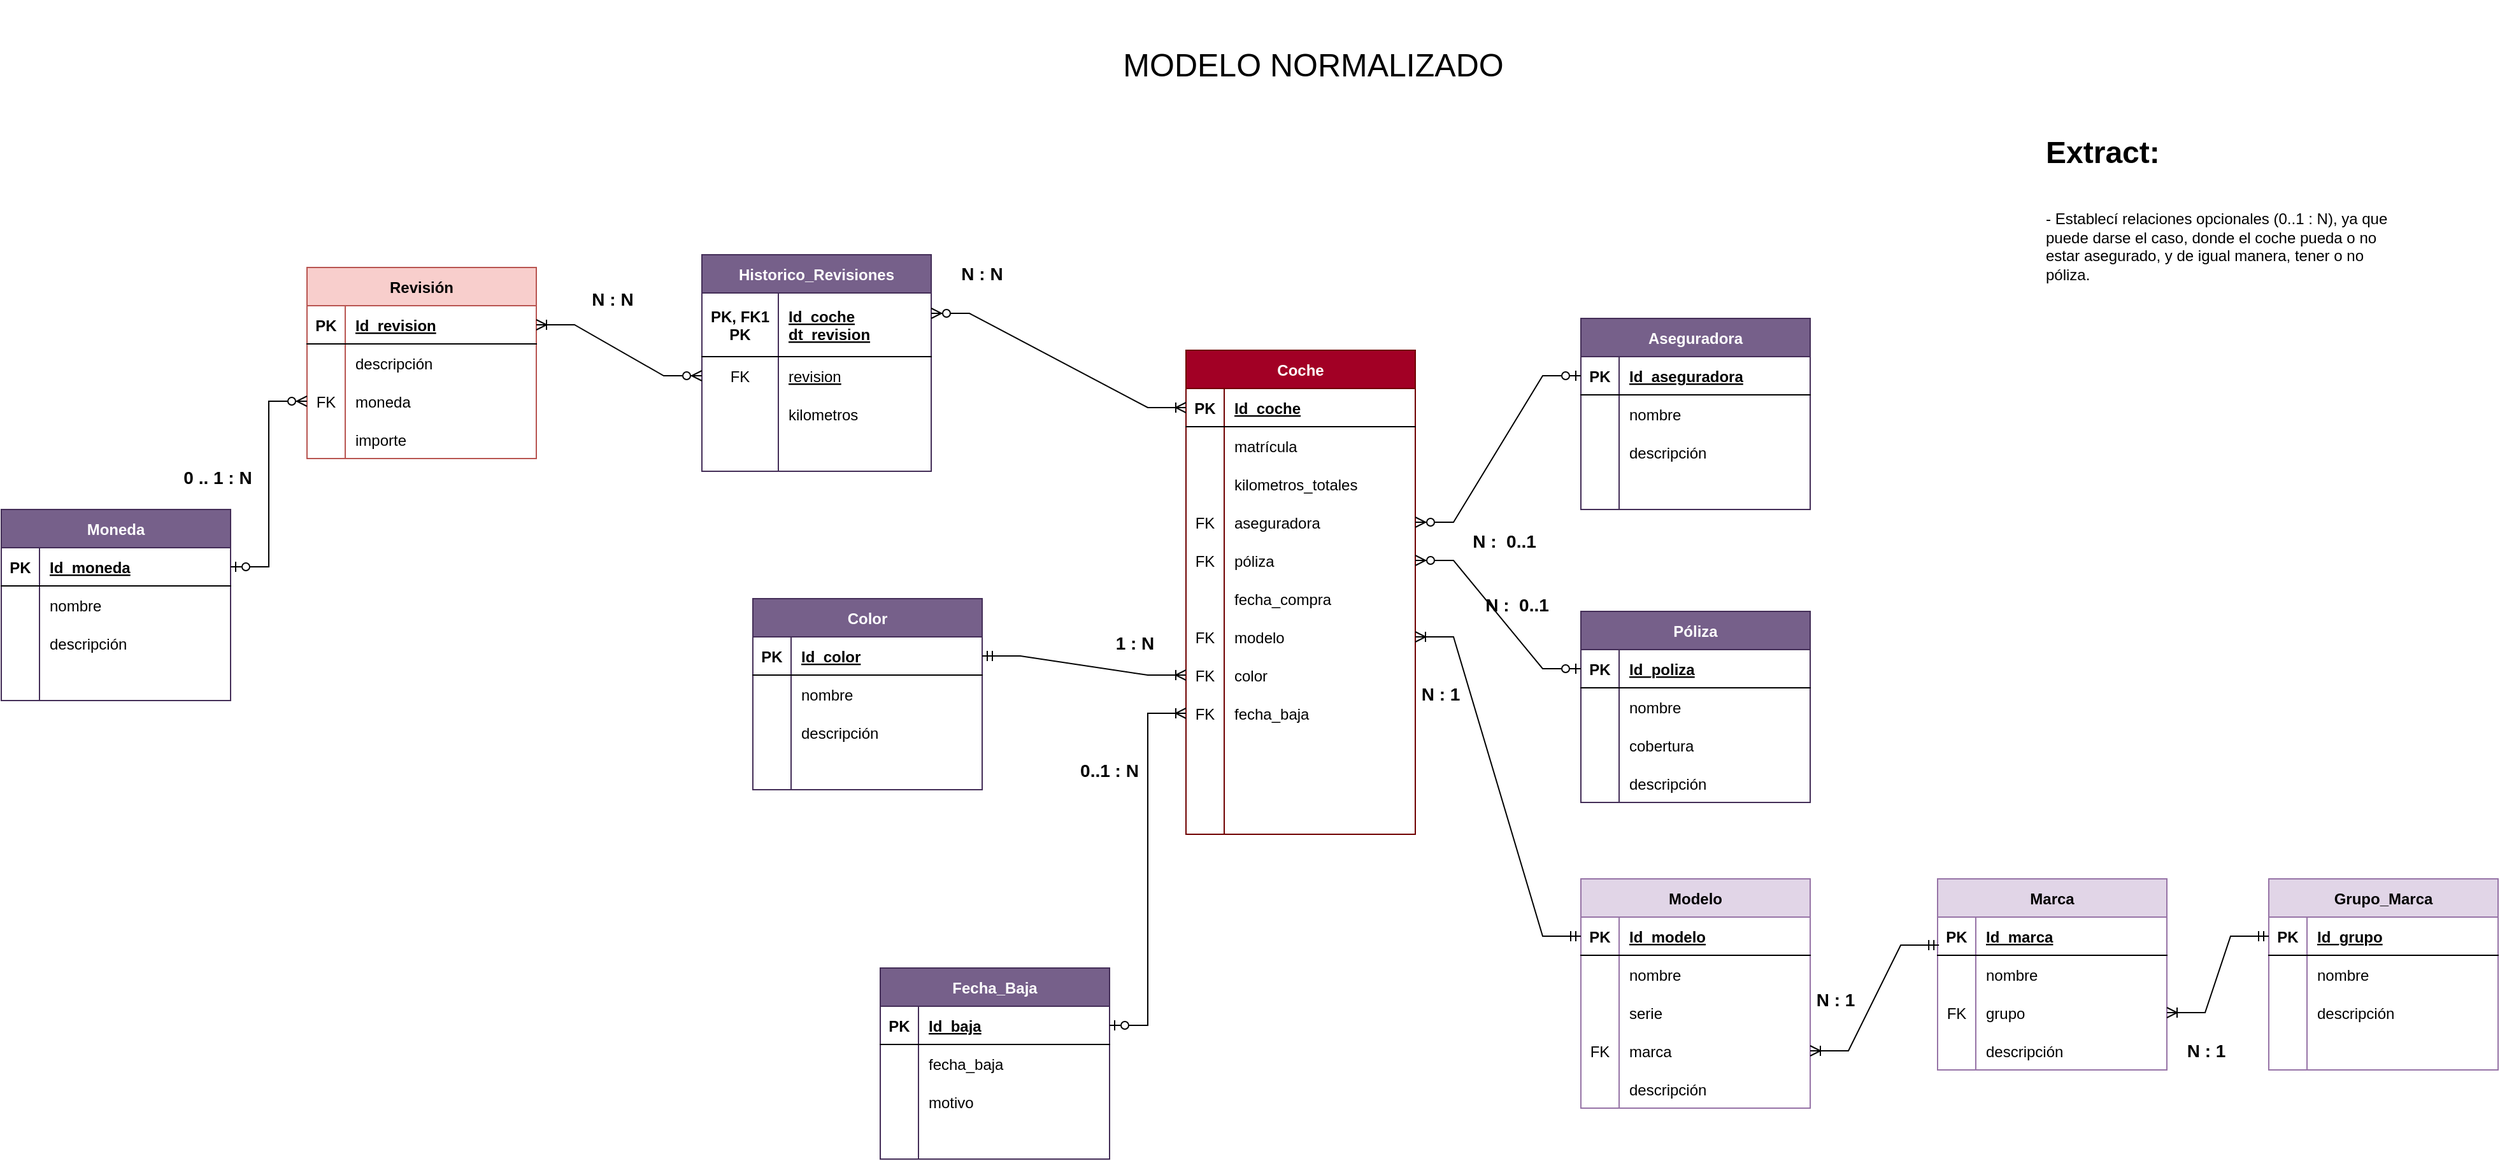 <mxfile version="20.8.10" type="device" pages="2"><diagram name="Página-1" id="Ttzqd0KKQvtKkeC0jYuQ"><mxGraphModel dx="1594" dy="1924" grid="1" gridSize="10" guides="1" tooltips="1" connect="1" arrows="1" fold="1" page="1" pageScale="1" pageWidth="827" pageHeight="1169" math="0" shadow="0"><root><mxCell id="0"/><mxCell id="1" parent="0"/><mxCell id="eemQWRP7Z3--IXU_xwRp-30" value="Coche" style="shape=table;startSize=30;container=1;collapsible=1;childLayout=tableLayout;fixedRows=1;rowLines=0;fontStyle=1;align=center;resizeLast=1;fillColor=#a20025;fontColor=#ffffff;strokeColor=#6F0000;" parent="1" vertex="1"><mxGeometry x="410" y="165" width="180" height="380" as="geometry"/></mxCell><mxCell id="eemQWRP7Z3--IXU_xwRp-31" value="" style="shape=tableRow;horizontal=0;startSize=0;swimlaneHead=0;swimlaneBody=0;fillColor=none;collapsible=0;dropTarget=0;points=[[0,0.5],[1,0.5]];portConstraint=eastwest;top=0;left=0;right=0;bottom=1;" parent="eemQWRP7Z3--IXU_xwRp-30" vertex="1"><mxGeometry y="30" width="180" height="30" as="geometry"/></mxCell><mxCell id="eemQWRP7Z3--IXU_xwRp-32" value="PK" style="shape=partialRectangle;connectable=0;fillColor=none;top=0;left=0;bottom=0;right=0;fontStyle=1;overflow=hidden;" parent="eemQWRP7Z3--IXU_xwRp-31" vertex="1"><mxGeometry width="30" height="30" as="geometry"><mxRectangle width="30" height="30" as="alternateBounds"/></mxGeometry></mxCell><mxCell id="eemQWRP7Z3--IXU_xwRp-33" value="Id_coche" style="shape=partialRectangle;connectable=0;fillColor=none;top=0;left=0;bottom=0;right=0;align=left;spacingLeft=6;fontStyle=5;overflow=hidden;" parent="eemQWRP7Z3--IXU_xwRp-31" vertex="1"><mxGeometry x="30" width="150" height="30" as="geometry"><mxRectangle width="150" height="30" as="alternateBounds"/></mxGeometry></mxCell><mxCell id="eemQWRP7Z3--IXU_xwRp-34" value="" style="shape=tableRow;horizontal=0;startSize=0;swimlaneHead=0;swimlaneBody=0;fillColor=none;collapsible=0;dropTarget=0;points=[[0,0.5],[1,0.5]];portConstraint=eastwest;top=0;left=0;right=0;bottom=0;" parent="eemQWRP7Z3--IXU_xwRp-30" vertex="1"><mxGeometry y="60" width="180" height="30" as="geometry"/></mxCell><mxCell id="eemQWRP7Z3--IXU_xwRp-35" value="" style="shape=partialRectangle;connectable=0;fillColor=none;top=0;left=0;bottom=0;right=0;editable=1;overflow=hidden;" parent="eemQWRP7Z3--IXU_xwRp-34" vertex="1"><mxGeometry width="30" height="30" as="geometry"><mxRectangle width="30" height="30" as="alternateBounds"/></mxGeometry></mxCell><mxCell id="eemQWRP7Z3--IXU_xwRp-36" value="matrícula" style="shape=partialRectangle;connectable=0;fillColor=none;top=0;left=0;bottom=0;right=0;align=left;spacingLeft=6;overflow=hidden;" parent="eemQWRP7Z3--IXU_xwRp-34" vertex="1"><mxGeometry x="30" width="150" height="30" as="geometry"><mxRectangle width="150" height="30" as="alternateBounds"/></mxGeometry></mxCell><mxCell id="eemQWRP7Z3--IXU_xwRp-40" value="" style="shape=tableRow;horizontal=0;startSize=0;swimlaneHead=0;swimlaneBody=0;fillColor=none;collapsible=0;dropTarget=0;points=[[0,0.5],[1,0.5]];portConstraint=eastwest;top=0;left=0;right=0;bottom=0;" parent="eemQWRP7Z3--IXU_xwRp-30" vertex="1"><mxGeometry y="90" width="180" height="30" as="geometry"/></mxCell><mxCell id="eemQWRP7Z3--IXU_xwRp-41" value="" style="shape=partialRectangle;connectable=0;fillColor=none;top=0;left=0;bottom=0;right=0;editable=1;overflow=hidden;" parent="eemQWRP7Z3--IXU_xwRp-40" vertex="1"><mxGeometry width="30" height="30" as="geometry"><mxRectangle width="30" height="30" as="alternateBounds"/></mxGeometry></mxCell><mxCell id="eemQWRP7Z3--IXU_xwRp-42" value="kilometros_totales" style="shape=partialRectangle;connectable=0;fillColor=none;top=0;left=0;bottom=0;right=0;align=left;spacingLeft=6;overflow=hidden;" parent="eemQWRP7Z3--IXU_xwRp-40" vertex="1"><mxGeometry x="30" width="150" height="30" as="geometry"><mxRectangle width="150" height="30" as="alternateBounds"/></mxGeometry></mxCell><mxCell id="eemQWRP7Z3--IXU_xwRp-43" value="" style="shape=tableRow;horizontal=0;startSize=0;swimlaneHead=0;swimlaneBody=0;fillColor=none;collapsible=0;dropTarget=0;points=[[0,0.5],[1,0.5]];portConstraint=eastwest;top=0;left=0;right=0;bottom=0;" parent="eemQWRP7Z3--IXU_xwRp-30" vertex="1"><mxGeometry y="120" width="180" height="30" as="geometry"/></mxCell><mxCell id="eemQWRP7Z3--IXU_xwRp-44" value="FK" style="shape=partialRectangle;connectable=0;fillColor=none;top=0;left=0;bottom=0;right=0;editable=1;overflow=hidden;" parent="eemQWRP7Z3--IXU_xwRp-43" vertex="1"><mxGeometry width="30" height="30" as="geometry"><mxRectangle width="30" height="30" as="alternateBounds"/></mxGeometry></mxCell><mxCell id="eemQWRP7Z3--IXU_xwRp-45" value="aseguradora " style="shape=partialRectangle;connectable=0;fillColor=none;top=0;left=0;bottom=0;right=0;align=left;spacingLeft=6;overflow=hidden;" parent="eemQWRP7Z3--IXU_xwRp-43" vertex="1"><mxGeometry x="30" width="150" height="30" as="geometry"><mxRectangle width="150" height="30" as="alternateBounds"/></mxGeometry></mxCell><mxCell id="eemQWRP7Z3--IXU_xwRp-46" value="" style="shape=tableRow;horizontal=0;startSize=0;swimlaneHead=0;swimlaneBody=0;fillColor=none;collapsible=0;dropTarget=0;points=[[0,0.5],[1,0.5]];portConstraint=eastwest;top=0;left=0;right=0;bottom=0;" parent="eemQWRP7Z3--IXU_xwRp-30" vertex="1"><mxGeometry y="150" width="180" height="30" as="geometry"/></mxCell><mxCell id="eemQWRP7Z3--IXU_xwRp-47" value="FK" style="shape=partialRectangle;connectable=0;fillColor=none;top=0;left=0;bottom=0;right=0;editable=1;overflow=hidden;" parent="eemQWRP7Z3--IXU_xwRp-46" vertex="1"><mxGeometry width="30" height="30" as="geometry"><mxRectangle width="30" height="30" as="alternateBounds"/></mxGeometry></mxCell><mxCell id="eemQWRP7Z3--IXU_xwRp-48" value="póliza  " style="shape=partialRectangle;connectable=0;fillColor=none;top=0;left=0;bottom=0;right=0;align=left;spacingLeft=6;overflow=hidden;" parent="eemQWRP7Z3--IXU_xwRp-46" vertex="1"><mxGeometry x="30" width="150" height="30" as="geometry"><mxRectangle width="150" height="30" as="alternateBounds"/></mxGeometry></mxCell><mxCell id="eemQWRP7Z3--IXU_xwRp-49" value="" style="shape=tableRow;horizontal=0;startSize=0;swimlaneHead=0;swimlaneBody=0;fillColor=none;collapsible=0;dropTarget=0;points=[[0,0.5],[1,0.5]];portConstraint=eastwest;top=0;left=0;right=0;bottom=0;" parent="eemQWRP7Z3--IXU_xwRp-30" vertex="1"><mxGeometry y="180" width="180" height="30" as="geometry"/></mxCell><mxCell id="eemQWRP7Z3--IXU_xwRp-50" value="" style="shape=partialRectangle;connectable=0;fillColor=none;top=0;left=0;bottom=0;right=0;editable=1;overflow=hidden;" parent="eemQWRP7Z3--IXU_xwRp-49" vertex="1"><mxGeometry width="30" height="30" as="geometry"><mxRectangle width="30" height="30" as="alternateBounds"/></mxGeometry></mxCell><mxCell id="eemQWRP7Z3--IXU_xwRp-51" value="fecha_compra" style="shape=partialRectangle;connectable=0;fillColor=none;top=0;left=0;bottom=0;right=0;align=left;spacingLeft=6;overflow=hidden;" parent="eemQWRP7Z3--IXU_xwRp-49" vertex="1"><mxGeometry x="30" width="150" height="30" as="geometry"><mxRectangle width="150" height="30" as="alternateBounds"/></mxGeometry></mxCell><mxCell id="eemQWRP7Z3--IXU_xwRp-52" value="" style="shape=tableRow;horizontal=0;startSize=0;swimlaneHead=0;swimlaneBody=0;fillColor=none;collapsible=0;dropTarget=0;points=[[0,0.5],[1,0.5]];portConstraint=eastwest;top=0;left=0;right=0;bottom=0;" parent="eemQWRP7Z3--IXU_xwRp-30" vertex="1"><mxGeometry y="210" width="180" height="30" as="geometry"/></mxCell><mxCell id="eemQWRP7Z3--IXU_xwRp-53" value="FK" style="shape=partialRectangle;connectable=0;fillColor=none;top=0;left=0;bottom=0;right=0;editable=1;overflow=hidden;" parent="eemQWRP7Z3--IXU_xwRp-52" vertex="1"><mxGeometry width="30" height="30" as="geometry"><mxRectangle width="30" height="30" as="alternateBounds"/></mxGeometry></mxCell><mxCell id="eemQWRP7Z3--IXU_xwRp-54" value="modelo " style="shape=partialRectangle;connectable=0;fillColor=none;top=0;left=0;bottom=0;right=0;align=left;spacingLeft=6;overflow=hidden;" parent="eemQWRP7Z3--IXU_xwRp-52" vertex="1"><mxGeometry x="30" width="150" height="30" as="geometry"><mxRectangle width="150" height="30" as="alternateBounds"/></mxGeometry></mxCell><mxCell id="eemQWRP7Z3--IXU_xwRp-61" value="" style="shape=tableRow;horizontal=0;startSize=0;swimlaneHead=0;swimlaneBody=0;fillColor=none;collapsible=0;dropTarget=0;points=[[0,0.5],[1,0.5]];portConstraint=eastwest;top=0;left=0;right=0;bottom=0;" parent="eemQWRP7Z3--IXU_xwRp-30" vertex="1"><mxGeometry y="240" width="180" height="30" as="geometry"/></mxCell><mxCell id="eemQWRP7Z3--IXU_xwRp-62" value="FK" style="shape=partialRectangle;connectable=0;fillColor=none;top=0;left=0;bottom=0;right=0;editable=1;overflow=hidden;" parent="eemQWRP7Z3--IXU_xwRp-61" vertex="1"><mxGeometry width="30" height="30" as="geometry"><mxRectangle width="30" height="30" as="alternateBounds"/></mxGeometry></mxCell><mxCell id="eemQWRP7Z3--IXU_xwRp-63" value="color" style="shape=partialRectangle;connectable=0;fillColor=none;top=0;left=0;bottom=0;right=0;align=left;spacingLeft=6;overflow=hidden;" parent="eemQWRP7Z3--IXU_xwRp-61" vertex="1"><mxGeometry x="30" width="150" height="30" as="geometry"><mxRectangle width="150" height="30" as="alternateBounds"/></mxGeometry></mxCell><mxCell id="eemQWRP7Z3--IXU_xwRp-64" value="" style="shape=tableRow;horizontal=0;startSize=0;swimlaneHead=0;swimlaneBody=0;fillColor=none;collapsible=0;dropTarget=0;points=[[0,0.5],[1,0.5]];portConstraint=eastwest;top=0;left=0;right=0;bottom=0;" parent="eemQWRP7Z3--IXU_xwRp-30" vertex="1"><mxGeometry y="270" width="180" height="30" as="geometry"/></mxCell><mxCell id="eemQWRP7Z3--IXU_xwRp-65" value="FK" style="shape=partialRectangle;connectable=0;fillColor=none;top=0;left=0;bottom=0;right=0;editable=1;overflow=hidden;" parent="eemQWRP7Z3--IXU_xwRp-64" vertex="1"><mxGeometry width="30" height="30" as="geometry"><mxRectangle width="30" height="30" as="alternateBounds"/></mxGeometry></mxCell><mxCell id="eemQWRP7Z3--IXU_xwRp-66" value="fecha_baja " style="shape=partialRectangle;connectable=0;fillColor=none;top=0;left=0;bottom=0;right=0;align=left;spacingLeft=6;overflow=hidden;" parent="eemQWRP7Z3--IXU_xwRp-64" vertex="1"><mxGeometry x="30" width="150" height="30" as="geometry"><mxRectangle width="150" height="30" as="alternateBounds"/></mxGeometry></mxCell><mxCell id="eemQWRP7Z3--IXU_xwRp-58" value="" style="shape=tableRow;horizontal=0;startSize=0;swimlaneHead=0;swimlaneBody=0;fillColor=none;collapsible=0;dropTarget=0;points=[[0,0.5],[1,0.5]];portConstraint=eastwest;top=0;left=0;right=0;bottom=0;" parent="eemQWRP7Z3--IXU_xwRp-30" vertex="1"><mxGeometry y="300" width="180" height="30" as="geometry"/></mxCell><mxCell id="eemQWRP7Z3--IXU_xwRp-59" value="" style="shape=partialRectangle;connectable=0;fillColor=none;top=0;left=0;bottom=0;right=0;editable=1;overflow=hidden;" parent="eemQWRP7Z3--IXU_xwRp-58" vertex="1"><mxGeometry width="30" height="30" as="geometry"><mxRectangle width="30" height="30" as="alternateBounds"/></mxGeometry></mxCell><mxCell id="eemQWRP7Z3--IXU_xwRp-60" value="" style="shape=partialRectangle;connectable=0;fillColor=none;top=0;left=0;bottom=0;right=0;align=left;spacingLeft=6;overflow=hidden;" parent="eemQWRP7Z3--IXU_xwRp-58" vertex="1"><mxGeometry x="30" width="150" height="30" as="geometry"><mxRectangle width="150" height="30" as="alternateBounds"/></mxGeometry></mxCell><mxCell id="eemQWRP7Z3--IXU_xwRp-67" value="" style="shape=tableRow;horizontal=0;startSize=0;swimlaneHead=0;swimlaneBody=0;fillColor=none;collapsible=0;dropTarget=0;points=[[0,0.5],[1,0.5]];portConstraint=eastwest;top=0;left=0;right=0;bottom=0;" parent="eemQWRP7Z3--IXU_xwRp-30" vertex="1"><mxGeometry y="330" width="180" height="30" as="geometry"/></mxCell><mxCell id="eemQWRP7Z3--IXU_xwRp-68" value="" style="shape=partialRectangle;connectable=0;fillColor=none;top=0;left=0;bottom=0;right=0;editable=1;overflow=hidden;" parent="eemQWRP7Z3--IXU_xwRp-67" vertex="1"><mxGeometry width="30" height="30" as="geometry"><mxRectangle width="30" height="30" as="alternateBounds"/></mxGeometry></mxCell><mxCell id="eemQWRP7Z3--IXU_xwRp-69" value="" style="shape=partialRectangle;connectable=0;fillColor=none;top=0;left=0;bottom=0;right=0;align=left;spacingLeft=6;overflow=hidden;" parent="eemQWRP7Z3--IXU_xwRp-67" vertex="1"><mxGeometry x="30" width="150" height="30" as="geometry"><mxRectangle width="150" height="30" as="alternateBounds"/></mxGeometry></mxCell><mxCell id="eemQWRP7Z3--IXU_xwRp-70" value="" style="shape=tableRow;horizontal=0;startSize=0;swimlaneHead=0;swimlaneBody=0;fillColor=none;collapsible=0;dropTarget=0;points=[[0,0.5],[1,0.5]];portConstraint=eastwest;top=0;left=0;right=0;bottom=0;" parent="eemQWRP7Z3--IXU_xwRp-30" vertex="1"><mxGeometry y="360" width="180" height="20" as="geometry"/></mxCell><mxCell id="eemQWRP7Z3--IXU_xwRp-71" value="" style="shape=partialRectangle;connectable=0;fillColor=none;top=0;left=0;bottom=0;right=0;editable=1;overflow=hidden;" parent="eemQWRP7Z3--IXU_xwRp-70" vertex="1"><mxGeometry width="30" height="20" as="geometry"><mxRectangle width="30" height="20" as="alternateBounds"/></mxGeometry></mxCell><mxCell id="eemQWRP7Z3--IXU_xwRp-72" value="" style="shape=partialRectangle;connectable=0;fillColor=none;top=0;left=0;bottom=0;right=0;align=left;spacingLeft=6;overflow=hidden;" parent="eemQWRP7Z3--IXU_xwRp-70" vertex="1"><mxGeometry x="30" width="150" height="20" as="geometry"><mxRectangle width="150" height="20" as="alternateBounds"/></mxGeometry></mxCell><mxCell id="eemQWRP7Z3--IXU_xwRp-73" value="Aseguradora" style="shape=table;startSize=30;container=1;collapsible=1;childLayout=tableLayout;fixedRows=1;rowLines=0;fontStyle=1;align=center;resizeLast=1;fillColor=#76608a;fontColor=#ffffff;strokeColor=#432D57;" parent="1" vertex="1"><mxGeometry x="720" y="140" width="180" height="150" as="geometry"/></mxCell><mxCell id="eemQWRP7Z3--IXU_xwRp-74" value="" style="shape=tableRow;horizontal=0;startSize=0;swimlaneHead=0;swimlaneBody=0;fillColor=none;collapsible=0;dropTarget=0;points=[[0,0.5],[1,0.5]];portConstraint=eastwest;top=0;left=0;right=0;bottom=1;" parent="eemQWRP7Z3--IXU_xwRp-73" vertex="1"><mxGeometry y="30" width="180" height="30" as="geometry"/></mxCell><mxCell id="eemQWRP7Z3--IXU_xwRp-75" value="PK" style="shape=partialRectangle;connectable=0;fillColor=none;top=0;left=0;bottom=0;right=0;fontStyle=1;overflow=hidden;" parent="eemQWRP7Z3--IXU_xwRp-74" vertex="1"><mxGeometry width="30" height="30" as="geometry"><mxRectangle width="30" height="30" as="alternateBounds"/></mxGeometry></mxCell><mxCell id="eemQWRP7Z3--IXU_xwRp-76" value="Id_aseguradora" style="shape=partialRectangle;connectable=0;fillColor=none;top=0;left=0;bottom=0;right=0;align=left;spacingLeft=6;fontStyle=5;overflow=hidden;" parent="eemQWRP7Z3--IXU_xwRp-74" vertex="1"><mxGeometry x="30" width="150" height="30" as="geometry"><mxRectangle width="150" height="30" as="alternateBounds"/></mxGeometry></mxCell><mxCell id="eemQWRP7Z3--IXU_xwRp-77" value="" style="shape=tableRow;horizontal=0;startSize=0;swimlaneHead=0;swimlaneBody=0;fillColor=none;collapsible=0;dropTarget=0;points=[[0,0.5],[1,0.5]];portConstraint=eastwest;top=0;left=0;right=0;bottom=0;" parent="eemQWRP7Z3--IXU_xwRp-73" vertex="1"><mxGeometry y="60" width="180" height="30" as="geometry"/></mxCell><mxCell id="eemQWRP7Z3--IXU_xwRp-78" value="" style="shape=partialRectangle;connectable=0;fillColor=none;top=0;left=0;bottom=0;right=0;editable=1;overflow=hidden;" parent="eemQWRP7Z3--IXU_xwRp-77" vertex="1"><mxGeometry width="30" height="30" as="geometry"><mxRectangle width="30" height="30" as="alternateBounds"/></mxGeometry></mxCell><mxCell id="eemQWRP7Z3--IXU_xwRp-79" value="nombre" style="shape=partialRectangle;connectable=0;fillColor=none;top=0;left=0;bottom=0;right=0;align=left;spacingLeft=6;overflow=hidden;" parent="eemQWRP7Z3--IXU_xwRp-77" vertex="1"><mxGeometry x="30" width="150" height="30" as="geometry"><mxRectangle width="150" height="30" as="alternateBounds"/></mxGeometry></mxCell><mxCell id="eemQWRP7Z3--IXU_xwRp-80" value="" style="shape=tableRow;horizontal=0;startSize=0;swimlaneHead=0;swimlaneBody=0;fillColor=none;collapsible=0;dropTarget=0;points=[[0,0.5],[1,0.5]];portConstraint=eastwest;top=0;left=0;right=0;bottom=0;" parent="eemQWRP7Z3--IXU_xwRp-73" vertex="1"><mxGeometry y="90" width="180" height="30" as="geometry"/></mxCell><mxCell id="eemQWRP7Z3--IXU_xwRp-81" value="" style="shape=partialRectangle;connectable=0;fillColor=none;top=0;left=0;bottom=0;right=0;editable=1;overflow=hidden;" parent="eemQWRP7Z3--IXU_xwRp-80" vertex="1"><mxGeometry width="30" height="30" as="geometry"><mxRectangle width="30" height="30" as="alternateBounds"/></mxGeometry></mxCell><mxCell id="eemQWRP7Z3--IXU_xwRp-82" value="descripción" style="shape=partialRectangle;connectable=0;fillColor=none;top=0;left=0;bottom=0;right=0;align=left;spacingLeft=6;overflow=hidden;" parent="eemQWRP7Z3--IXU_xwRp-80" vertex="1"><mxGeometry x="30" width="150" height="30" as="geometry"><mxRectangle width="150" height="30" as="alternateBounds"/></mxGeometry></mxCell><mxCell id="eemQWRP7Z3--IXU_xwRp-83" value="" style="shape=tableRow;horizontal=0;startSize=0;swimlaneHead=0;swimlaneBody=0;fillColor=none;collapsible=0;dropTarget=0;points=[[0,0.5],[1,0.5]];portConstraint=eastwest;top=0;left=0;right=0;bottom=0;" parent="eemQWRP7Z3--IXU_xwRp-73" vertex="1"><mxGeometry y="120" width="180" height="30" as="geometry"/></mxCell><mxCell id="eemQWRP7Z3--IXU_xwRp-84" value="" style="shape=partialRectangle;connectable=0;fillColor=none;top=0;left=0;bottom=0;right=0;editable=1;overflow=hidden;" parent="eemQWRP7Z3--IXU_xwRp-83" vertex="1"><mxGeometry width="30" height="30" as="geometry"><mxRectangle width="30" height="30" as="alternateBounds"/></mxGeometry></mxCell><mxCell id="eemQWRP7Z3--IXU_xwRp-85" value="" style="shape=partialRectangle;connectable=0;fillColor=none;top=0;left=0;bottom=0;right=0;align=left;spacingLeft=6;overflow=hidden;" parent="eemQWRP7Z3--IXU_xwRp-83" vertex="1"><mxGeometry x="30" width="150" height="30" as="geometry"><mxRectangle width="150" height="30" as="alternateBounds"/></mxGeometry></mxCell><mxCell id="eemQWRP7Z3--IXU_xwRp-87" value="Póliza" style="shape=table;startSize=30;container=1;collapsible=1;childLayout=tableLayout;fixedRows=1;rowLines=0;fontStyle=1;align=center;resizeLast=1;fillColor=#76608a;fontColor=#ffffff;strokeColor=#432D57;" parent="1" vertex="1"><mxGeometry x="720" y="370" width="180" height="150" as="geometry"/></mxCell><mxCell id="eemQWRP7Z3--IXU_xwRp-88" value="" style="shape=tableRow;horizontal=0;startSize=0;swimlaneHead=0;swimlaneBody=0;fillColor=none;collapsible=0;dropTarget=0;points=[[0,0.5],[1,0.5]];portConstraint=eastwest;top=0;left=0;right=0;bottom=1;" parent="eemQWRP7Z3--IXU_xwRp-87" vertex="1"><mxGeometry y="30" width="180" height="30" as="geometry"/></mxCell><mxCell id="eemQWRP7Z3--IXU_xwRp-89" value="PK" style="shape=partialRectangle;connectable=0;fillColor=none;top=0;left=0;bottom=0;right=0;fontStyle=1;overflow=hidden;" parent="eemQWRP7Z3--IXU_xwRp-88" vertex="1"><mxGeometry width="30" height="30" as="geometry"><mxRectangle width="30" height="30" as="alternateBounds"/></mxGeometry></mxCell><mxCell id="eemQWRP7Z3--IXU_xwRp-90" value="Id_poliza" style="shape=partialRectangle;connectable=0;fillColor=none;top=0;left=0;bottom=0;right=0;align=left;spacingLeft=6;fontStyle=5;overflow=hidden;" parent="eemQWRP7Z3--IXU_xwRp-88" vertex="1"><mxGeometry x="30" width="150" height="30" as="geometry"><mxRectangle width="150" height="30" as="alternateBounds"/></mxGeometry></mxCell><mxCell id="eemQWRP7Z3--IXU_xwRp-91" value="" style="shape=tableRow;horizontal=0;startSize=0;swimlaneHead=0;swimlaneBody=0;fillColor=none;collapsible=0;dropTarget=0;points=[[0,0.5],[1,0.5]];portConstraint=eastwest;top=0;left=0;right=0;bottom=0;" parent="eemQWRP7Z3--IXU_xwRp-87" vertex="1"><mxGeometry y="60" width="180" height="30" as="geometry"/></mxCell><mxCell id="eemQWRP7Z3--IXU_xwRp-92" value="" style="shape=partialRectangle;connectable=0;fillColor=none;top=0;left=0;bottom=0;right=0;editable=1;overflow=hidden;" parent="eemQWRP7Z3--IXU_xwRp-91" vertex="1"><mxGeometry width="30" height="30" as="geometry"><mxRectangle width="30" height="30" as="alternateBounds"/></mxGeometry></mxCell><mxCell id="eemQWRP7Z3--IXU_xwRp-93" value="nombre" style="shape=partialRectangle;connectable=0;fillColor=none;top=0;left=0;bottom=0;right=0;align=left;spacingLeft=6;overflow=hidden;" parent="eemQWRP7Z3--IXU_xwRp-91" vertex="1"><mxGeometry x="30" width="150" height="30" as="geometry"><mxRectangle width="150" height="30" as="alternateBounds"/></mxGeometry></mxCell><mxCell id="eemQWRP7Z3--IXU_xwRp-94" value="" style="shape=tableRow;horizontal=0;startSize=0;swimlaneHead=0;swimlaneBody=0;fillColor=none;collapsible=0;dropTarget=0;points=[[0,0.5],[1,0.5]];portConstraint=eastwest;top=0;left=0;right=0;bottom=0;" parent="eemQWRP7Z3--IXU_xwRp-87" vertex="1"><mxGeometry y="90" width="180" height="30" as="geometry"/></mxCell><mxCell id="eemQWRP7Z3--IXU_xwRp-95" value="" style="shape=partialRectangle;connectable=0;fillColor=none;top=0;left=0;bottom=0;right=0;editable=1;overflow=hidden;" parent="eemQWRP7Z3--IXU_xwRp-94" vertex="1"><mxGeometry width="30" height="30" as="geometry"><mxRectangle width="30" height="30" as="alternateBounds"/></mxGeometry></mxCell><mxCell id="eemQWRP7Z3--IXU_xwRp-96" value="cobertura" style="shape=partialRectangle;connectable=0;fillColor=none;top=0;left=0;bottom=0;right=0;align=left;spacingLeft=6;overflow=hidden;" parent="eemQWRP7Z3--IXU_xwRp-94" vertex="1"><mxGeometry x="30" width="150" height="30" as="geometry"><mxRectangle width="150" height="30" as="alternateBounds"/></mxGeometry></mxCell><mxCell id="eemQWRP7Z3--IXU_xwRp-97" value="" style="shape=tableRow;horizontal=0;startSize=0;swimlaneHead=0;swimlaneBody=0;fillColor=none;collapsible=0;dropTarget=0;points=[[0,0.5],[1,0.5]];portConstraint=eastwest;top=0;left=0;right=0;bottom=0;" parent="eemQWRP7Z3--IXU_xwRp-87" vertex="1"><mxGeometry y="120" width="180" height="30" as="geometry"/></mxCell><mxCell id="eemQWRP7Z3--IXU_xwRp-98" value="" style="shape=partialRectangle;connectable=0;fillColor=none;top=0;left=0;bottom=0;right=0;editable=1;overflow=hidden;" parent="eemQWRP7Z3--IXU_xwRp-97" vertex="1"><mxGeometry width="30" height="30" as="geometry"><mxRectangle width="30" height="30" as="alternateBounds"/></mxGeometry></mxCell><mxCell id="eemQWRP7Z3--IXU_xwRp-99" value="descripción" style="shape=partialRectangle;connectable=0;fillColor=none;top=0;left=0;bottom=0;right=0;align=left;spacingLeft=6;overflow=hidden;" parent="eemQWRP7Z3--IXU_xwRp-97" vertex="1"><mxGeometry x="30" width="150" height="30" as="geometry"><mxRectangle width="150" height="30" as="alternateBounds"/></mxGeometry></mxCell><mxCell id="eemQWRP7Z3--IXU_xwRp-101" value="Modelo" style="shape=table;startSize=30;container=1;collapsible=1;childLayout=tableLayout;fixedRows=1;rowLines=0;fontStyle=1;align=center;resizeLast=1;fillColor=#e1d5e7;strokeColor=#9673a6;" parent="1" vertex="1"><mxGeometry x="720" y="580" width="180" height="180" as="geometry"/></mxCell><mxCell id="eemQWRP7Z3--IXU_xwRp-102" value="" style="shape=tableRow;horizontal=0;startSize=0;swimlaneHead=0;swimlaneBody=0;fillColor=none;collapsible=0;dropTarget=0;points=[[0,0.5],[1,0.5]];portConstraint=eastwest;top=0;left=0;right=0;bottom=1;" parent="eemQWRP7Z3--IXU_xwRp-101" vertex="1"><mxGeometry y="30" width="180" height="30" as="geometry"/></mxCell><mxCell id="eemQWRP7Z3--IXU_xwRp-103" value="PK" style="shape=partialRectangle;connectable=0;fillColor=none;top=0;left=0;bottom=0;right=0;fontStyle=1;overflow=hidden;" parent="eemQWRP7Z3--IXU_xwRp-102" vertex="1"><mxGeometry width="30" height="30" as="geometry"><mxRectangle width="30" height="30" as="alternateBounds"/></mxGeometry></mxCell><mxCell id="eemQWRP7Z3--IXU_xwRp-104" value="Id_modelo" style="shape=partialRectangle;connectable=0;fillColor=none;top=0;left=0;bottom=0;right=0;align=left;spacingLeft=6;fontStyle=5;overflow=hidden;" parent="eemQWRP7Z3--IXU_xwRp-102" vertex="1"><mxGeometry x="30" width="150" height="30" as="geometry"><mxRectangle width="150" height="30" as="alternateBounds"/></mxGeometry></mxCell><mxCell id="eemQWRP7Z3--IXU_xwRp-105" value="" style="shape=tableRow;horizontal=0;startSize=0;swimlaneHead=0;swimlaneBody=0;fillColor=none;collapsible=0;dropTarget=0;points=[[0,0.5],[1,0.5]];portConstraint=eastwest;top=0;left=0;right=0;bottom=0;" parent="eemQWRP7Z3--IXU_xwRp-101" vertex="1"><mxGeometry y="60" width="180" height="30" as="geometry"/></mxCell><mxCell id="eemQWRP7Z3--IXU_xwRp-106" value="" style="shape=partialRectangle;connectable=0;fillColor=none;top=0;left=0;bottom=0;right=0;editable=1;overflow=hidden;" parent="eemQWRP7Z3--IXU_xwRp-105" vertex="1"><mxGeometry width="30" height="30" as="geometry"><mxRectangle width="30" height="30" as="alternateBounds"/></mxGeometry></mxCell><mxCell id="eemQWRP7Z3--IXU_xwRp-107" value="nombre" style="shape=partialRectangle;connectable=0;fillColor=none;top=0;left=0;bottom=0;right=0;align=left;spacingLeft=6;overflow=hidden;" parent="eemQWRP7Z3--IXU_xwRp-105" vertex="1"><mxGeometry x="30" width="150" height="30" as="geometry"><mxRectangle width="150" height="30" as="alternateBounds"/></mxGeometry></mxCell><mxCell id="eemQWRP7Z3--IXU_xwRp-108" value="" style="shape=tableRow;horizontal=0;startSize=0;swimlaneHead=0;swimlaneBody=0;fillColor=none;collapsible=0;dropTarget=0;points=[[0,0.5],[1,0.5]];portConstraint=eastwest;top=0;left=0;right=0;bottom=0;" parent="eemQWRP7Z3--IXU_xwRp-101" vertex="1"><mxGeometry y="90" width="180" height="30" as="geometry"/></mxCell><mxCell id="eemQWRP7Z3--IXU_xwRp-109" value="" style="shape=partialRectangle;connectable=0;fillColor=none;top=0;left=0;bottom=0;right=0;editable=1;overflow=hidden;" parent="eemQWRP7Z3--IXU_xwRp-108" vertex="1"><mxGeometry width="30" height="30" as="geometry"><mxRectangle width="30" height="30" as="alternateBounds"/></mxGeometry></mxCell><mxCell id="eemQWRP7Z3--IXU_xwRp-110" value="serie" style="shape=partialRectangle;connectable=0;fillColor=none;top=0;left=0;bottom=0;right=0;align=left;spacingLeft=6;overflow=hidden;" parent="eemQWRP7Z3--IXU_xwRp-108" vertex="1"><mxGeometry x="30" width="150" height="30" as="geometry"><mxRectangle width="150" height="30" as="alternateBounds"/></mxGeometry></mxCell><mxCell id="eemQWRP7Z3--IXU_xwRp-55" value="" style="shape=tableRow;horizontal=0;startSize=0;swimlaneHead=0;swimlaneBody=0;fillColor=none;collapsible=0;dropTarget=0;points=[[0,0.5],[1,0.5]];portConstraint=eastwest;top=0;left=0;right=0;bottom=0;" parent="eemQWRP7Z3--IXU_xwRp-101" vertex="1"><mxGeometry y="120" width="180" height="30" as="geometry"/></mxCell><mxCell id="eemQWRP7Z3--IXU_xwRp-56" value="FK" style="shape=partialRectangle;connectable=0;fillColor=none;top=0;left=0;bottom=0;right=0;editable=1;overflow=hidden;" parent="eemQWRP7Z3--IXU_xwRp-55" vertex="1"><mxGeometry width="30" height="30" as="geometry"><mxRectangle width="30" height="30" as="alternateBounds"/></mxGeometry></mxCell><mxCell id="eemQWRP7Z3--IXU_xwRp-57" value="marca" style="shape=partialRectangle;connectable=0;fillColor=none;top=0;left=0;bottom=0;right=0;align=left;spacingLeft=6;overflow=hidden;" parent="eemQWRP7Z3--IXU_xwRp-55" vertex="1"><mxGeometry x="30" width="150" height="30" as="geometry"><mxRectangle width="150" height="30" as="alternateBounds"/></mxGeometry></mxCell><mxCell id="eemQWRP7Z3--IXU_xwRp-111" value="" style="shape=tableRow;horizontal=0;startSize=0;swimlaneHead=0;swimlaneBody=0;fillColor=none;collapsible=0;dropTarget=0;points=[[0,0.5],[1,0.5]];portConstraint=eastwest;top=0;left=0;right=0;bottom=0;" parent="eemQWRP7Z3--IXU_xwRp-101" vertex="1"><mxGeometry y="150" width="180" height="30" as="geometry"/></mxCell><mxCell id="eemQWRP7Z3--IXU_xwRp-112" value="" style="shape=partialRectangle;connectable=0;fillColor=none;top=0;left=0;bottom=0;right=0;editable=1;overflow=hidden;" parent="eemQWRP7Z3--IXU_xwRp-111" vertex="1"><mxGeometry width="30" height="30" as="geometry"><mxRectangle width="30" height="30" as="alternateBounds"/></mxGeometry></mxCell><mxCell id="eemQWRP7Z3--IXU_xwRp-113" value="descripción" style="shape=partialRectangle;connectable=0;fillColor=none;top=0;left=0;bottom=0;right=0;align=left;spacingLeft=6;overflow=hidden;" parent="eemQWRP7Z3--IXU_xwRp-111" vertex="1"><mxGeometry x="30" width="150" height="30" as="geometry"><mxRectangle width="150" height="30" as="alternateBounds"/></mxGeometry></mxCell><mxCell id="eemQWRP7Z3--IXU_xwRp-118" value="" style="shape=partialRectangle;connectable=0;fillColor=none;top=0;left=0;bottom=0;right=0;fontStyle=1;overflow=hidden;" parent="1" vertex="1"><mxGeometry x="380" y="500" width="30" height="30" as="geometry"><mxRectangle width="30" height="30" as="alternateBounds"/></mxGeometry></mxCell><mxCell id="eemQWRP7Z3--IXU_xwRp-119" value="Marca" style="shape=table;startSize=30;container=1;collapsible=1;childLayout=tableLayout;fixedRows=1;rowLines=0;fontStyle=1;align=center;resizeLast=1;fillColor=#e1d5e7;strokeColor=#9673a6;" parent="1" vertex="1"><mxGeometry x="1000" y="580" width="180" height="150" as="geometry"/></mxCell><mxCell id="eemQWRP7Z3--IXU_xwRp-120" value="" style="shape=tableRow;horizontal=0;startSize=0;swimlaneHead=0;swimlaneBody=0;fillColor=none;collapsible=0;dropTarget=0;points=[[0,0.5],[1,0.5]];portConstraint=eastwest;top=0;left=0;right=0;bottom=1;" parent="eemQWRP7Z3--IXU_xwRp-119" vertex="1"><mxGeometry y="30" width="180" height="30" as="geometry"/></mxCell><mxCell id="eemQWRP7Z3--IXU_xwRp-121" value="PK" style="shape=partialRectangle;connectable=0;fillColor=none;top=0;left=0;bottom=0;right=0;fontStyle=1;overflow=hidden;" parent="eemQWRP7Z3--IXU_xwRp-120" vertex="1"><mxGeometry width="30" height="30" as="geometry"><mxRectangle width="30" height="30" as="alternateBounds"/></mxGeometry></mxCell><mxCell id="eemQWRP7Z3--IXU_xwRp-122" value="Id_marca" style="shape=partialRectangle;connectable=0;fillColor=none;top=0;left=0;bottom=0;right=0;align=left;spacingLeft=6;fontStyle=5;overflow=hidden;" parent="eemQWRP7Z3--IXU_xwRp-120" vertex="1"><mxGeometry x="30" width="150" height="30" as="geometry"><mxRectangle width="150" height="30" as="alternateBounds"/></mxGeometry></mxCell><mxCell id="eemQWRP7Z3--IXU_xwRp-123" value="" style="shape=tableRow;horizontal=0;startSize=0;swimlaneHead=0;swimlaneBody=0;fillColor=none;collapsible=0;dropTarget=0;points=[[0,0.5],[1,0.5]];portConstraint=eastwest;top=0;left=0;right=0;bottom=0;" parent="eemQWRP7Z3--IXU_xwRp-119" vertex="1"><mxGeometry y="60" width="180" height="30" as="geometry"/></mxCell><mxCell id="eemQWRP7Z3--IXU_xwRp-124" value="" style="shape=partialRectangle;connectable=0;fillColor=none;top=0;left=0;bottom=0;right=0;editable=1;overflow=hidden;" parent="eemQWRP7Z3--IXU_xwRp-123" vertex="1"><mxGeometry width="30" height="30" as="geometry"><mxRectangle width="30" height="30" as="alternateBounds"/></mxGeometry></mxCell><mxCell id="eemQWRP7Z3--IXU_xwRp-125" value="nombre" style="shape=partialRectangle;connectable=0;fillColor=none;top=0;left=0;bottom=0;right=0;align=left;spacingLeft=6;overflow=hidden;" parent="eemQWRP7Z3--IXU_xwRp-123" vertex="1"><mxGeometry x="30" width="150" height="30" as="geometry"><mxRectangle width="150" height="30" as="alternateBounds"/></mxGeometry></mxCell><mxCell id="eemQWRP7Z3--IXU_xwRp-126" value="" style="shape=tableRow;horizontal=0;startSize=0;swimlaneHead=0;swimlaneBody=0;fillColor=none;collapsible=0;dropTarget=0;points=[[0,0.5],[1,0.5]];portConstraint=eastwest;top=0;left=0;right=0;bottom=0;" parent="eemQWRP7Z3--IXU_xwRp-119" vertex="1"><mxGeometry y="90" width="180" height="30" as="geometry"/></mxCell><mxCell id="eemQWRP7Z3--IXU_xwRp-127" value="FK" style="shape=partialRectangle;connectable=0;fillColor=none;top=0;left=0;bottom=0;right=0;editable=1;overflow=hidden;" parent="eemQWRP7Z3--IXU_xwRp-126" vertex="1"><mxGeometry width="30" height="30" as="geometry"><mxRectangle width="30" height="30" as="alternateBounds"/></mxGeometry></mxCell><mxCell id="eemQWRP7Z3--IXU_xwRp-128" value="grupo" style="shape=partialRectangle;connectable=0;fillColor=none;top=0;left=0;bottom=0;right=0;align=left;spacingLeft=6;overflow=hidden;" parent="eemQWRP7Z3--IXU_xwRp-126" vertex="1"><mxGeometry x="30" width="150" height="30" as="geometry"><mxRectangle width="150" height="30" as="alternateBounds"/></mxGeometry></mxCell><mxCell id="eemQWRP7Z3--IXU_xwRp-129" value="" style="shape=tableRow;horizontal=0;startSize=0;swimlaneHead=0;swimlaneBody=0;fillColor=none;collapsible=0;dropTarget=0;points=[[0,0.5],[1,0.5]];portConstraint=eastwest;top=0;left=0;right=0;bottom=0;" parent="eemQWRP7Z3--IXU_xwRp-119" vertex="1"><mxGeometry y="120" width="180" height="30" as="geometry"/></mxCell><mxCell id="eemQWRP7Z3--IXU_xwRp-130" value="" style="shape=partialRectangle;connectable=0;fillColor=none;top=0;left=0;bottom=0;right=0;editable=1;overflow=hidden;" parent="eemQWRP7Z3--IXU_xwRp-129" vertex="1"><mxGeometry width="30" height="30" as="geometry"><mxRectangle width="30" height="30" as="alternateBounds"/></mxGeometry></mxCell><mxCell id="eemQWRP7Z3--IXU_xwRp-131" value="descripción" style="shape=partialRectangle;connectable=0;fillColor=none;top=0;left=0;bottom=0;right=0;align=left;spacingLeft=6;overflow=hidden;" parent="eemQWRP7Z3--IXU_xwRp-129" vertex="1"><mxGeometry x="30" width="150" height="30" as="geometry"><mxRectangle width="150" height="30" as="alternateBounds"/></mxGeometry></mxCell><mxCell id="eemQWRP7Z3--IXU_xwRp-132" value="Grupo_Marca" style="shape=table;startSize=30;container=1;collapsible=1;childLayout=tableLayout;fixedRows=1;rowLines=0;fontStyle=1;align=center;resizeLast=1;fillColor=#e1d5e7;strokeColor=#9673a6;" parent="1" vertex="1"><mxGeometry x="1260" y="580" width="180" height="150" as="geometry"/></mxCell><mxCell id="eemQWRP7Z3--IXU_xwRp-133" value="" style="shape=tableRow;horizontal=0;startSize=0;swimlaneHead=0;swimlaneBody=0;fillColor=none;collapsible=0;dropTarget=0;points=[[0,0.5],[1,0.5]];portConstraint=eastwest;top=0;left=0;right=0;bottom=1;" parent="eemQWRP7Z3--IXU_xwRp-132" vertex="1"><mxGeometry y="30" width="180" height="30" as="geometry"/></mxCell><mxCell id="eemQWRP7Z3--IXU_xwRp-134" value="PK" style="shape=partialRectangle;connectable=0;fillColor=none;top=0;left=0;bottom=0;right=0;fontStyle=1;overflow=hidden;" parent="eemQWRP7Z3--IXU_xwRp-133" vertex="1"><mxGeometry width="30" height="30" as="geometry"><mxRectangle width="30" height="30" as="alternateBounds"/></mxGeometry></mxCell><mxCell id="eemQWRP7Z3--IXU_xwRp-135" value="Id_grupo" style="shape=partialRectangle;connectable=0;fillColor=none;top=0;left=0;bottom=0;right=0;align=left;spacingLeft=6;fontStyle=5;overflow=hidden;" parent="eemQWRP7Z3--IXU_xwRp-133" vertex="1"><mxGeometry x="30" width="150" height="30" as="geometry"><mxRectangle width="150" height="30" as="alternateBounds"/></mxGeometry></mxCell><mxCell id="eemQWRP7Z3--IXU_xwRp-136" value="" style="shape=tableRow;horizontal=0;startSize=0;swimlaneHead=0;swimlaneBody=0;fillColor=none;collapsible=0;dropTarget=0;points=[[0,0.5],[1,0.5]];portConstraint=eastwest;top=0;left=0;right=0;bottom=0;" parent="eemQWRP7Z3--IXU_xwRp-132" vertex="1"><mxGeometry y="60" width="180" height="30" as="geometry"/></mxCell><mxCell id="eemQWRP7Z3--IXU_xwRp-137" value="" style="shape=partialRectangle;connectable=0;fillColor=none;top=0;left=0;bottom=0;right=0;editable=1;overflow=hidden;" parent="eemQWRP7Z3--IXU_xwRp-136" vertex="1"><mxGeometry width="30" height="30" as="geometry"><mxRectangle width="30" height="30" as="alternateBounds"/></mxGeometry></mxCell><mxCell id="eemQWRP7Z3--IXU_xwRp-138" value="nombre" style="shape=partialRectangle;connectable=0;fillColor=none;top=0;left=0;bottom=0;right=0;align=left;spacingLeft=6;overflow=hidden;" parent="eemQWRP7Z3--IXU_xwRp-136" vertex="1"><mxGeometry x="30" width="150" height="30" as="geometry"><mxRectangle width="150" height="30" as="alternateBounds"/></mxGeometry></mxCell><mxCell id="eemQWRP7Z3--IXU_xwRp-139" value="" style="shape=tableRow;horizontal=0;startSize=0;swimlaneHead=0;swimlaneBody=0;fillColor=none;collapsible=0;dropTarget=0;points=[[0,0.5],[1,0.5]];portConstraint=eastwest;top=0;left=0;right=0;bottom=0;" parent="eemQWRP7Z3--IXU_xwRp-132" vertex="1"><mxGeometry y="90" width="180" height="30" as="geometry"/></mxCell><mxCell id="eemQWRP7Z3--IXU_xwRp-140" value="" style="shape=partialRectangle;connectable=0;fillColor=none;top=0;left=0;bottom=0;right=0;editable=1;overflow=hidden;" parent="eemQWRP7Z3--IXU_xwRp-139" vertex="1"><mxGeometry width="30" height="30" as="geometry"><mxRectangle width="30" height="30" as="alternateBounds"/></mxGeometry></mxCell><mxCell id="eemQWRP7Z3--IXU_xwRp-141" value="descripción" style="shape=partialRectangle;connectable=0;fillColor=none;top=0;left=0;bottom=0;right=0;align=left;spacingLeft=6;overflow=hidden;" parent="eemQWRP7Z3--IXU_xwRp-139" vertex="1"><mxGeometry x="30" width="150" height="30" as="geometry"><mxRectangle width="150" height="30" as="alternateBounds"/></mxGeometry></mxCell><mxCell id="eemQWRP7Z3--IXU_xwRp-142" value="" style="shape=tableRow;horizontal=0;startSize=0;swimlaneHead=0;swimlaneBody=0;fillColor=none;collapsible=0;dropTarget=0;points=[[0,0.5],[1,0.5]];portConstraint=eastwest;top=0;left=0;right=0;bottom=0;" parent="eemQWRP7Z3--IXU_xwRp-132" vertex="1"><mxGeometry y="120" width="180" height="30" as="geometry"/></mxCell><mxCell id="eemQWRP7Z3--IXU_xwRp-143" value="" style="shape=partialRectangle;connectable=0;fillColor=none;top=0;left=0;bottom=0;right=0;editable=1;overflow=hidden;" parent="eemQWRP7Z3--IXU_xwRp-142" vertex="1"><mxGeometry width="30" height="30" as="geometry"><mxRectangle width="30" height="30" as="alternateBounds"/></mxGeometry></mxCell><mxCell id="eemQWRP7Z3--IXU_xwRp-144" value="" style="shape=partialRectangle;connectable=0;fillColor=none;top=0;left=0;bottom=0;right=0;align=left;spacingLeft=6;overflow=hidden;" parent="eemQWRP7Z3--IXU_xwRp-142" vertex="1"><mxGeometry x="30" width="150" height="30" as="geometry"><mxRectangle width="150" height="30" as="alternateBounds"/></mxGeometry></mxCell><mxCell id="eemQWRP7Z3--IXU_xwRp-145" value="Revisión" style="shape=table;startSize=30;container=1;collapsible=1;childLayout=tableLayout;fixedRows=1;rowLines=0;fontStyle=1;align=center;resizeLast=1;fillColor=#f8cecc;strokeColor=#b85450;" parent="1" vertex="1"><mxGeometry x="-280" y="100" width="180" height="150" as="geometry"/></mxCell><mxCell id="eemQWRP7Z3--IXU_xwRp-146" value="" style="shape=tableRow;horizontal=0;startSize=0;swimlaneHead=0;swimlaneBody=0;fillColor=none;collapsible=0;dropTarget=0;points=[[0,0.5],[1,0.5]];portConstraint=eastwest;top=0;left=0;right=0;bottom=1;" parent="eemQWRP7Z3--IXU_xwRp-145" vertex="1"><mxGeometry y="30" width="180" height="30" as="geometry"/></mxCell><mxCell id="eemQWRP7Z3--IXU_xwRp-147" value="PK" style="shape=partialRectangle;connectable=0;fillColor=none;top=0;left=0;bottom=0;right=0;fontStyle=1;overflow=hidden;" parent="eemQWRP7Z3--IXU_xwRp-146" vertex="1"><mxGeometry width="30" height="30" as="geometry"><mxRectangle width="30" height="30" as="alternateBounds"/></mxGeometry></mxCell><mxCell id="eemQWRP7Z3--IXU_xwRp-148" value="Id_revision" style="shape=partialRectangle;connectable=0;fillColor=none;top=0;left=0;bottom=0;right=0;align=left;spacingLeft=6;fontStyle=5;overflow=hidden;" parent="eemQWRP7Z3--IXU_xwRp-146" vertex="1"><mxGeometry x="30" width="150" height="30" as="geometry"><mxRectangle width="150" height="30" as="alternateBounds"/></mxGeometry></mxCell><mxCell id="eemQWRP7Z3--IXU_xwRp-149" value="" style="shape=tableRow;horizontal=0;startSize=0;swimlaneHead=0;swimlaneBody=0;fillColor=none;collapsible=0;dropTarget=0;points=[[0,0.5],[1,0.5]];portConstraint=eastwest;top=0;left=0;right=0;bottom=0;" parent="eemQWRP7Z3--IXU_xwRp-145" vertex="1"><mxGeometry y="60" width="180" height="30" as="geometry"/></mxCell><mxCell id="eemQWRP7Z3--IXU_xwRp-150" value="" style="shape=partialRectangle;connectable=0;fillColor=none;top=0;left=0;bottom=0;right=0;editable=1;overflow=hidden;" parent="eemQWRP7Z3--IXU_xwRp-149" vertex="1"><mxGeometry width="30" height="30" as="geometry"><mxRectangle width="30" height="30" as="alternateBounds"/></mxGeometry></mxCell><mxCell id="eemQWRP7Z3--IXU_xwRp-151" value="descripción" style="shape=partialRectangle;connectable=0;fillColor=none;top=0;left=0;bottom=0;right=0;align=left;spacingLeft=6;overflow=hidden;" parent="eemQWRP7Z3--IXU_xwRp-149" vertex="1"><mxGeometry x="30" width="150" height="30" as="geometry"><mxRectangle width="150" height="30" as="alternateBounds"/></mxGeometry></mxCell><mxCell id="eemQWRP7Z3--IXU_xwRp-152" value="" style="shape=tableRow;horizontal=0;startSize=0;swimlaneHead=0;swimlaneBody=0;fillColor=none;collapsible=0;dropTarget=0;points=[[0,0.5],[1,0.5]];portConstraint=eastwest;top=0;left=0;right=0;bottom=0;" parent="eemQWRP7Z3--IXU_xwRp-145" vertex="1"><mxGeometry y="90" width="180" height="30" as="geometry"/></mxCell><mxCell id="eemQWRP7Z3--IXU_xwRp-153" value="FK" style="shape=partialRectangle;connectable=0;fillColor=none;top=0;left=0;bottom=0;right=0;editable=1;overflow=hidden;" parent="eemQWRP7Z3--IXU_xwRp-152" vertex="1"><mxGeometry width="30" height="30" as="geometry"><mxRectangle width="30" height="30" as="alternateBounds"/></mxGeometry></mxCell><mxCell id="eemQWRP7Z3--IXU_xwRp-154" value="moneda" style="shape=partialRectangle;connectable=0;fillColor=none;top=0;left=0;bottom=0;right=0;align=left;spacingLeft=6;overflow=hidden;" parent="eemQWRP7Z3--IXU_xwRp-152" vertex="1"><mxGeometry x="30" width="150" height="30" as="geometry"><mxRectangle width="150" height="30" as="alternateBounds"/></mxGeometry></mxCell><mxCell id="eemQWRP7Z3--IXU_xwRp-155" value="" style="shape=tableRow;horizontal=0;startSize=0;swimlaneHead=0;swimlaneBody=0;fillColor=none;collapsible=0;dropTarget=0;points=[[0,0.5],[1,0.5]];portConstraint=eastwest;top=0;left=0;right=0;bottom=0;" parent="eemQWRP7Z3--IXU_xwRp-145" vertex="1"><mxGeometry y="120" width="180" height="30" as="geometry"/></mxCell><mxCell id="eemQWRP7Z3--IXU_xwRp-156" value="" style="shape=partialRectangle;connectable=0;fillColor=none;top=0;left=0;bottom=0;right=0;editable=1;overflow=hidden;" parent="eemQWRP7Z3--IXU_xwRp-155" vertex="1"><mxGeometry width="30" height="30" as="geometry"><mxRectangle width="30" height="30" as="alternateBounds"/></mxGeometry></mxCell><mxCell id="eemQWRP7Z3--IXU_xwRp-157" value="importe" style="shape=partialRectangle;connectable=0;fillColor=none;top=0;left=0;bottom=0;right=0;align=left;spacingLeft=6;overflow=hidden;" parent="eemQWRP7Z3--IXU_xwRp-155" vertex="1"><mxGeometry x="30" width="150" height="30" as="geometry"><mxRectangle width="150" height="30" as="alternateBounds"/></mxGeometry></mxCell><mxCell id="eemQWRP7Z3--IXU_xwRp-158" value="Fecha_Baja" style="shape=table;startSize=30;container=1;collapsible=1;childLayout=tableLayout;fixedRows=1;rowLines=0;fontStyle=1;align=center;resizeLast=1;fillColor=#76608a;fontColor=#ffffff;strokeColor=#432D57;" parent="1" vertex="1"><mxGeometry x="170" y="650" width="180" height="150" as="geometry"/></mxCell><mxCell id="eemQWRP7Z3--IXU_xwRp-159" value="" style="shape=tableRow;horizontal=0;startSize=0;swimlaneHead=0;swimlaneBody=0;fillColor=none;collapsible=0;dropTarget=0;points=[[0,0.5],[1,0.5]];portConstraint=eastwest;top=0;left=0;right=0;bottom=1;" parent="eemQWRP7Z3--IXU_xwRp-158" vertex="1"><mxGeometry y="30" width="180" height="30" as="geometry"/></mxCell><mxCell id="eemQWRP7Z3--IXU_xwRp-160" value="PK" style="shape=partialRectangle;connectable=0;fillColor=none;top=0;left=0;bottom=0;right=0;fontStyle=1;overflow=hidden;" parent="eemQWRP7Z3--IXU_xwRp-159" vertex="1"><mxGeometry width="30" height="30" as="geometry"><mxRectangle width="30" height="30" as="alternateBounds"/></mxGeometry></mxCell><mxCell id="eemQWRP7Z3--IXU_xwRp-161" value="Id_baja" style="shape=partialRectangle;connectable=0;fillColor=none;top=0;left=0;bottom=0;right=0;align=left;spacingLeft=6;fontStyle=5;overflow=hidden;" parent="eemQWRP7Z3--IXU_xwRp-159" vertex="1"><mxGeometry x="30" width="150" height="30" as="geometry"><mxRectangle width="150" height="30" as="alternateBounds"/></mxGeometry></mxCell><mxCell id="eemQWRP7Z3--IXU_xwRp-162" value="" style="shape=tableRow;horizontal=0;startSize=0;swimlaneHead=0;swimlaneBody=0;fillColor=none;collapsible=0;dropTarget=0;points=[[0,0.5],[1,0.5]];portConstraint=eastwest;top=0;left=0;right=0;bottom=0;" parent="eemQWRP7Z3--IXU_xwRp-158" vertex="1"><mxGeometry y="60" width="180" height="30" as="geometry"/></mxCell><mxCell id="eemQWRP7Z3--IXU_xwRp-163" value="" style="shape=partialRectangle;connectable=0;fillColor=none;top=0;left=0;bottom=0;right=0;editable=1;overflow=hidden;" parent="eemQWRP7Z3--IXU_xwRp-162" vertex="1"><mxGeometry width="30" height="30" as="geometry"><mxRectangle width="30" height="30" as="alternateBounds"/></mxGeometry></mxCell><mxCell id="eemQWRP7Z3--IXU_xwRp-164" value="fecha_baja" style="shape=partialRectangle;connectable=0;fillColor=none;top=0;left=0;bottom=0;right=0;align=left;spacingLeft=6;overflow=hidden;" parent="eemQWRP7Z3--IXU_xwRp-162" vertex="1"><mxGeometry x="30" width="150" height="30" as="geometry"><mxRectangle width="150" height="30" as="alternateBounds"/></mxGeometry></mxCell><mxCell id="eemQWRP7Z3--IXU_xwRp-165" value="" style="shape=tableRow;horizontal=0;startSize=0;swimlaneHead=0;swimlaneBody=0;fillColor=none;collapsible=0;dropTarget=0;points=[[0,0.5],[1,0.5]];portConstraint=eastwest;top=0;left=0;right=0;bottom=0;" parent="eemQWRP7Z3--IXU_xwRp-158" vertex="1"><mxGeometry y="90" width="180" height="30" as="geometry"/></mxCell><mxCell id="eemQWRP7Z3--IXU_xwRp-166" value="" style="shape=partialRectangle;connectable=0;fillColor=none;top=0;left=0;bottom=0;right=0;editable=1;overflow=hidden;" parent="eemQWRP7Z3--IXU_xwRp-165" vertex="1"><mxGeometry width="30" height="30" as="geometry"><mxRectangle width="30" height="30" as="alternateBounds"/></mxGeometry></mxCell><mxCell id="eemQWRP7Z3--IXU_xwRp-167" value="motivo" style="shape=partialRectangle;connectable=0;fillColor=none;top=0;left=0;bottom=0;right=0;align=left;spacingLeft=6;overflow=hidden;" parent="eemQWRP7Z3--IXU_xwRp-165" vertex="1"><mxGeometry x="30" width="150" height="30" as="geometry"><mxRectangle width="150" height="30" as="alternateBounds"/></mxGeometry></mxCell><mxCell id="eemQWRP7Z3--IXU_xwRp-168" value="" style="shape=tableRow;horizontal=0;startSize=0;swimlaneHead=0;swimlaneBody=0;fillColor=none;collapsible=0;dropTarget=0;points=[[0,0.5],[1,0.5]];portConstraint=eastwest;top=0;left=0;right=0;bottom=0;" parent="eemQWRP7Z3--IXU_xwRp-158" vertex="1"><mxGeometry y="120" width="180" height="30" as="geometry"/></mxCell><mxCell id="eemQWRP7Z3--IXU_xwRp-169" value="" style="shape=partialRectangle;connectable=0;fillColor=none;top=0;left=0;bottom=0;right=0;editable=1;overflow=hidden;" parent="eemQWRP7Z3--IXU_xwRp-168" vertex="1"><mxGeometry width="30" height="30" as="geometry"><mxRectangle width="30" height="30" as="alternateBounds"/></mxGeometry></mxCell><mxCell id="eemQWRP7Z3--IXU_xwRp-170" value="" style="shape=partialRectangle;connectable=0;fillColor=none;top=0;left=0;bottom=0;right=0;align=left;spacingLeft=6;overflow=hidden;" parent="eemQWRP7Z3--IXU_xwRp-168" vertex="1"><mxGeometry x="30" width="150" height="30" as="geometry"><mxRectangle width="150" height="30" as="alternateBounds"/></mxGeometry></mxCell><mxCell id="eemQWRP7Z3--IXU_xwRp-171" value="Historico_Revisiones" style="shape=table;startSize=30;container=1;collapsible=1;childLayout=tableLayout;fixedRows=1;rowLines=0;fontStyle=1;align=center;resizeLast=1;fillColor=#76608a;fontColor=#ffffff;strokeColor=#432D57;" parent="1" vertex="1"><mxGeometry x="30" y="90" width="180" height="170" as="geometry"/></mxCell><mxCell id="eemQWRP7Z3--IXU_xwRp-172" value="" style="shape=tableRow;horizontal=0;startSize=0;swimlaneHead=0;swimlaneBody=0;fillColor=none;collapsible=0;dropTarget=0;points=[[0,0.5],[1,0.5]];portConstraint=eastwest;top=0;left=0;right=0;bottom=1;" parent="eemQWRP7Z3--IXU_xwRp-171" vertex="1"><mxGeometry y="30" width="180" height="50" as="geometry"/></mxCell><mxCell id="eemQWRP7Z3--IXU_xwRp-173" value="PK, FK1&#10;PK" style="shape=partialRectangle;connectable=0;fillColor=none;top=0;left=0;bottom=0;right=0;fontStyle=1;overflow=hidden;" parent="eemQWRP7Z3--IXU_xwRp-172" vertex="1"><mxGeometry width="60" height="50" as="geometry"><mxRectangle width="60" height="50" as="alternateBounds"/></mxGeometry></mxCell><mxCell id="eemQWRP7Z3--IXU_xwRp-174" value="Id_coche&#10;dt_revision" style="shape=partialRectangle;connectable=0;fillColor=none;top=0;left=0;bottom=0;right=0;align=left;spacingLeft=6;fontStyle=5;overflow=hidden;" parent="eemQWRP7Z3--IXU_xwRp-172" vertex="1"><mxGeometry x="60" width="120" height="50" as="geometry"><mxRectangle width="120" height="50" as="alternateBounds"/></mxGeometry></mxCell><mxCell id="eemQWRP7Z3--IXU_xwRp-175" value="" style="shape=tableRow;horizontal=0;startSize=0;swimlaneHead=0;swimlaneBody=0;fillColor=none;collapsible=0;dropTarget=0;points=[[0,0.5],[1,0.5]];portConstraint=eastwest;top=0;left=0;right=0;bottom=0;" parent="eemQWRP7Z3--IXU_xwRp-171" vertex="1"><mxGeometry y="80" width="180" height="30" as="geometry"/></mxCell><mxCell id="eemQWRP7Z3--IXU_xwRp-176" value="FK" style="shape=partialRectangle;connectable=0;fillColor=none;top=0;left=0;bottom=0;right=0;editable=1;overflow=hidden;fontStyle=0" parent="eemQWRP7Z3--IXU_xwRp-175" vertex="1"><mxGeometry width="60" height="30" as="geometry"><mxRectangle width="60" height="30" as="alternateBounds"/></mxGeometry></mxCell><mxCell id="eemQWRP7Z3--IXU_xwRp-177" value="revision" style="shape=partialRectangle;connectable=0;fillColor=none;top=0;left=0;bottom=0;right=0;align=left;spacingLeft=6;overflow=hidden;fontStyle=4" parent="eemQWRP7Z3--IXU_xwRp-175" vertex="1"><mxGeometry x="60" width="120" height="30" as="geometry"><mxRectangle width="120" height="30" as="alternateBounds"/></mxGeometry></mxCell><mxCell id="eemQWRP7Z3--IXU_xwRp-178" value="" style="shape=tableRow;horizontal=0;startSize=0;swimlaneHead=0;swimlaneBody=0;fillColor=none;collapsible=0;dropTarget=0;points=[[0,0.5],[1,0.5]];portConstraint=eastwest;top=0;left=0;right=0;bottom=0;" parent="eemQWRP7Z3--IXU_xwRp-171" vertex="1"><mxGeometry y="110" width="180" height="30" as="geometry"/></mxCell><mxCell id="eemQWRP7Z3--IXU_xwRp-179" value="" style="shape=partialRectangle;connectable=0;fillColor=none;top=0;left=0;bottom=0;right=0;editable=1;overflow=hidden;" parent="eemQWRP7Z3--IXU_xwRp-178" vertex="1"><mxGeometry width="60" height="30" as="geometry"><mxRectangle width="60" height="30" as="alternateBounds"/></mxGeometry></mxCell><mxCell id="eemQWRP7Z3--IXU_xwRp-180" value="kilometros" style="shape=partialRectangle;connectable=0;fillColor=none;top=0;left=0;bottom=0;right=0;align=left;spacingLeft=6;overflow=hidden;" parent="eemQWRP7Z3--IXU_xwRp-178" vertex="1"><mxGeometry x="60" width="120" height="30" as="geometry"><mxRectangle width="120" height="30" as="alternateBounds"/></mxGeometry></mxCell><mxCell id="eemQWRP7Z3--IXU_xwRp-181" value="" style="shape=tableRow;horizontal=0;startSize=0;swimlaneHead=0;swimlaneBody=0;fillColor=none;collapsible=0;dropTarget=0;points=[[0,0.5],[1,0.5]];portConstraint=eastwest;top=0;left=0;right=0;bottom=0;" parent="eemQWRP7Z3--IXU_xwRp-171" vertex="1"><mxGeometry y="140" width="180" height="30" as="geometry"/></mxCell><mxCell id="eemQWRP7Z3--IXU_xwRp-182" value="" style="shape=partialRectangle;connectable=0;fillColor=none;top=0;left=0;bottom=0;right=0;editable=1;overflow=hidden;" parent="eemQWRP7Z3--IXU_xwRp-181" vertex="1"><mxGeometry width="60" height="30" as="geometry"><mxRectangle width="60" height="30" as="alternateBounds"/></mxGeometry></mxCell><mxCell id="eemQWRP7Z3--IXU_xwRp-183" value="" style="shape=partialRectangle;connectable=0;fillColor=none;top=0;left=0;bottom=0;right=0;align=left;spacingLeft=6;overflow=hidden;" parent="eemQWRP7Z3--IXU_xwRp-181" vertex="1"><mxGeometry x="60" width="120" height="30" as="geometry"><mxRectangle width="120" height="30" as="alternateBounds"/></mxGeometry></mxCell><mxCell id="eemQWRP7Z3--IXU_xwRp-197" value="Moneda" style="shape=table;startSize=30;container=1;collapsible=1;childLayout=tableLayout;fixedRows=1;rowLines=0;fontStyle=1;align=center;resizeLast=1;fillColor=#76608a;fontColor=#ffffff;strokeColor=#432D57;" parent="1" vertex="1"><mxGeometry x="-520" y="290" width="180" height="150" as="geometry"/></mxCell><mxCell id="eemQWRP7Z3--IXU_xwRp-198" value="" style="shape=tableRow;horizontal=0;startSize=0;swimlaneHead=0;swimlaneBody=0;fillColor=none;collapsible=0;dropTarget=0;points=[[0,0.5],[1,0.5]];portConstraint=eastwest;top=0;left=0;right=0;bottom=1;" parent="eemQWRP7Z3--IXU_xwRp-197" vertex="1"><mxGeometry y="30" width="180" height="30" as="geometry"/></mxCell><mxCell id="eemQWRP7Z3--IXU_xwRp-199" value="PK" style="shape=partialRectangle;connectable=0;fillColor=none;top=0;left=0;bottom=0;right=0;fontStyle=1;overflow=hidden;" parent="eemQWRP7Z3--IXU_xwRp-198" vertex="1"><mxGeometry width="30" height="30" as="geometry"><mxRectangle width="30" height="30" as="alternateBounds"/></mxGeometry></mxCell><mxCell id="eemQWRP7Z3--IXU_xwRp-200" value="Id_moneda" style="shape=partialRectangle;connectable=0;fillColor=none;top=0;left=0;bottom=0;right=0;align=left;spacingLeft=6;fontStyle=5;overflow=hidden;" parent="eemQWRP7Z3--IXU_xwRp-198" vertex="1"><mxGeometry x="30" width="150" height="30" as="geometry"><mxRectangle width="150" height="30" as="alternateBounds"/></mxGeometry></mxCell><mxCell id="eemQWRP7Z3--IXU_xwRp-201" value="" style="shape=tableRow;horizontal=0;startSize=0;swimlaneHead=0;swimlaneBody=0;fillColor=none;collapsible=0;dropTarget=0;points=[[0,0.5],[1,0.5]];portConstraint=eastwest;top=0;left=0;right=0;bottom=0;" parent="eemQWRP7Z3--IXU_xwRp-197" vertex="1"><mxGeometry y="60" width="180" height="30" as="geometry"/></mxCell><mxCell id="eemQWRP7Z3--IXU_xwRp-202" value="" style="shape=partialRectangle;connectable=0;fillColor=none;top=0;left=0;bottom=0;right=0;editable=1;overflow=hidden;" parent="eemQWRP7Z3--IXU_xwRp-201" vertex="1"><mxGeometry width="30" height="30" as="geometry"><mxRectangle width="30" height="30" as="alternateBounds"/></mxGeometry></mxCell><mxCell id="eemQWRP7Z3--IXU_xwRp-203" value="nombre" style="shape=partialRectangle;connectable=0;fillColor=none;top=0;left=0;bottom=0;right=0;align=left;spacingLeft=6;overflow=hidden;" parent="eemQWRP7Z3--IXU_xwRp-201" vertex="1"><mxGeometry x="30" width="150" height="30" as="geometry"><mxRectangle width="150" height="30" as="alternateBounds"/></mxGeometry></mxCell><mxCell id="eemQWRP7Z3--IXU_xwRp-204" value="" style="shape=tableRow;horizontal=0;startSize=0;swimlaneHead=0;swimlaneBody=0;fillColor=none;collapsible=0;dropTarget=0;points=[[0,0.5],[1,0.5]];portConstraint=eastwest;top=0;left=0;right=0;bottom=0;" parent="eemQWRP7Z3--IXU_xwRp-197" vertex="1"><mxGeometry y="90" width="180" height="30" as="geometry"/></mxCell><mxCell id="eemQWRP7Z3--IXU_xwRp-205" value="" style="shape=partialRectangle;connectable=0;fillColor=none;top=0;left=0;bottom=0;right=0;editable=1;overflow=hidden;" parent="eemQWRP7Z3--IXU_xwRp-204" vertex="1"><mxGeometry width="30" height="30" as="geometry"><mxRectangle width="30" height="30" as="alternateBounds"/></mxGeometry></mxCell><mxCell id="eemQWRP7Z3--IXU_xwRp-206" value="descripción" style="shape=partialRectangle;connectable=0;fillColor=none;top=0;left=0;bottom=0;right=0;align=left;spacingLeft=6;overflow=hidden;" parent="eemQWRP7Z3--IXU_xwRp-204" vertex="1"><mxGeometry x="30" width="150" height="30" as="geometry"><mxRectangle width="150" height="30" as="alternateBounds"/></mxGeometry></mxCell><mxCell id="eemQWRP7Z3--IXU_xwRp-207" value="" style="shape=tableRow;horizontal=0;startSize=0;swimlaneHead=0;swimlaneBody=0;fillColor=none;collapsible=0;dropTarget=0;points=[[0,0.5],[1,0.5]];portConstraint=eastwest;top=0;left=0;right=0;bottom=0;" parent="eemQWRP7Z3--IXU_xwRp-197" vertex="1"><mxGeometry y="120" width="180" height="30" as="geometry"/></mxCell><mxCell id="eemQWRP7Z3--IXU_xwRp-208" value="" style="shape=partialRectangle;connectable=0;fillColor=none;top=0;left=0;bottom=0;right=0;editable=1;overflow=hidden;" parent="eemQWRP7Z3--IXU_xwRp-207" vertex="1"><mxGeometry width="30" height="30" as="geometry"><mxRectangle width="30" height="30" as="alternateBounds"/></mxGeometry></mxCell><mxCell id="eemQWRP7Z3--IXU_xwRp-209" value="" style="shape=partialRectangle;connectable=0;fillColor=none;top=0;left=0;bottom=0;right=0;align=left;spacingLeft=6;overflow=hidden;" parent="eemQWRP7Z3--IXU_xwRp-207" vertex="1"><mxGeometry x="30" width="150" height="30" as="geometry"><mxRectangle width="150" height="30" as="alternateBounds"/></mxGeometry></mxCell><mxCell id="3m1KG3Os6sJaQDtRTK9Y-3" value="" style="edgeStyle=entityRelationEdgeStyle;fontSize=12;html=1;endArrow=ERzeroToMany;startArrow=ERzeroToOne;rounded=0;entryX=1;entryY=0.5;entryDx=0;entryDy=0;exitX=0;exitY=0.5;exitDx=0;exitDy=0;" parent="1" source="eemQWRP7Z3--IXU_xwRp-74" target="eemQWRP7Z3--IXU_xwRp-43" edge="1"><mxGeometry width="100" height="100" relative="1" as="geometry"><mxPoint x="560" y="490" as="sourcePoint"/><mxPoint x="660" y="390" as="targetPoint"/></mxGeometry></mxCell><mxCell id="3m1KG3Os6sJaQDtRTK9Y-4" value="" style="edgeStyle=entityRelationEdgeStyle;fontSize=12;html=1;endArrow=ERzeroToMany;startArrow=ERzeroToOne;rounded=0;entryX=1;entryY=0.5;entryDx=0;entryDy=0;exitX=0;exitY=0.5;exitDx=0;exitDy=0;" parent="1" source="eemQWRP7Z3--IXU_xwRp-88" target="eemQWRP7Z3--IXU_xwRp-46" edge="1"><mxGeometry width="100" height="100" relative="1" as="geometry"><mxPoint x="560" y="490" as="sourcePoint"/><mxPoint x="660" y="390" as="targetPoint"/></mxGeometry></mxCell><mxCell id="3m1KG3Os6sJaQDtRTK9Y-5" value="" style="edgeStyle=entityRelationEdgeStyle;fontSize=12;html=1;endArrow=ERoneToMany;startArrow=ERmandOne;rounded=0;exitX=0;exitY=0.5;exitDx=0;exitDy=0;entryX=1;entryY=0.5;entryDx=0;entryDy=0;" parent="1" source="eemQWRP7Z3--IXU_xwRp-102" target="eemQWRP7Z3--IXU_xwRp-52" edge="1"><mxGeometry width="100" height="100" relative="1" as="geometry"><mxPoint x="560" y="490" as="sourcePoint"/><mxPoint x="660" y="390" as="targetPoint"/></mxGeometry></mxCell><mxCell id="3m1KG3Os6sJaQDtRTK9Y-12" value="" style="edgeStyle=entityRelationEdgeStyle;fontSize=12;html=1;endArrow=ERoneToMany;startArrow=ERmandOne;rounded=0;exitX=0.006;exitY=0.733;exitDx=0;exitDy=0;exitPerimeter=0;entryX=1;entryY=0.5;entryDx=0;entryDy=0;" parent="1" source="eemQWRP7Z3--IXU_xwRp-120" target="eemQWRP7Z3--IXU_xwRp-55" edge="1"><mxGeometry width="100" height="100" relative="1" as="geometry"><mxPoint x="620" y="550" as="sourcePoint"/><mxPoint x="720" y="450" as="targetPoint"/></mxGeometry></mxCell><mxCell id="3m1KG3Os6sJaQDtRTK9Y-13" value="" style="edgeStyle=entityRelationEdgeStyle;fontSize=12;html=1;endArrow=ERoneToMany;startArrow=ERmandOne;rounded=0;entryX=1;entryY=0.5;entryDx=0;entryDy=0;exitX=0;exitY=0.5;exitDx=0;exitDy=0;" parent="1" source="eemQWRP7Z3--IXU_xwRp-133" target="eemQWRP7Z3--IXU_xwRp-126" edge="1"><mxGeometry width="100" height="100" relative="1" as="geometry"><mxPoint x="1240" y="660" as="sourcePoint"/><mxPoint x="920" y="715" as="targetPoint"/></mxGeometry></mxCell><mxCell id="3m1KG3Os6sJaQDtRTK9Y-14" value="Color" style="shape=table;startSize=30;container=1;collapsible=1;childLayout=tableLayout;fixedRows=1;rowLines=0;fontStyle=1;align=center;resizeLast=1;fillColor=#76608a;fontColor=#ffffff;strokeColor=#432D57;" parent="1" vertex="1"><mxGeometry x="70" y="360" width="180" height="150" as="geometry"/></mxCell><mxCell id="3m1KG3Os6sJaQDtRTK9Y-15" value="" style="shape=tableRow;horizontal=0;startSize=0;swimlaneHead=0;swimlaneBody=0;fillColor=none;collapsible=0;dropTarget=0;points=[[0,0.5],[1,0.5]];portConstraint=eastwest;top=0;left=0;right=0;bottom=1;" parent="3m1KG3Os6sJaQDtRTK9Y-14" vertex="1"><mxGeometry y="30" width="180" height="30" as="geometry"/></mxCell><mxCell id="3m1KG3Os6sJaQDtRTK9Y-16" value="PK" style="shape=partialRectangle;connectable=0;fillColor=none;top=0;left=0;bottom=0;right=0;fontStyle=1;overflow=hidden;" parent="3m1KG3Os6sJaQDtRTK9Y-15" vertex="1"><mxGeometry width="30" height="30" as="geometry"><mxRectangle width="30" height="30" as="alternateBounds"/></mxGeometry></mxCell><mxCell id="3m1KG3Os6sJaQDtRTK9Y-17" value="Id_color" style="shape=partialRectangle;connectable=0;fillColor=none;top=0;left=0;bottom=0;right=0;align=left;spacingLeft=6;fontStyle=5;overflow=hidden;" parent="3m1KG3Os6sJaQDtRTK9Y-15" vertex="1"><mxGeometry x="30" width="150" height="30" as="geometry"><mxRectangle width="150" height="30" as="alternateBounds"/></mxGeometry></mxCell><mxCell id="3m1KG3Os6sJaQDtRTK9Y-18" value="" style="shape=tableRow;horizontal=0;startSize=0;swimlaneHead=0;swimlaneBody=0;fillColor=none;collapsible=0;dropTarget=0;points=[[0,0.5],[1,0.5]];portConstraint=eastwest;top=0;left=0;right=0;bottom=0;" parent="3m1KG3Os6sJaQDtRTK9Y-14" vertex="1"><mxGeometry y="60" width="180" height="30" as="geometry"/></mxCell><mxCell id="3m1KG3Os6sJaQDtRTK9Y-19" value="" style="shape=partialRectangle;connectable=0;fillColor=none;top=0;left=0;bottom=0;right=0;editable=1;overflow=hidden;" parent="3m1KG3Os6sJaQDtRTK9Y-18" vertex="1"><mxGeometry width="30" height="30" as="geometry"><mxRectangle width="30" height="30" as="alternateBounds"/></mxGeometry></mxCell><mxCell id="3m1KG3Os6sJaQDtRTK9Y-20" value="nombre" style="shape=partialRectangle;connectable=0;fillColor=none;top=0;left=0;bottom=0;right=0;align=left;spacingLeft=6;overflow=hidden;" parent="3m1KG3Os6sJaQDtRTK9Y-18" vertex="1"><mxGeometry x="30" width="150" height="30" as="geometry"><mxRectangle width="150" height="30" as="alternateBounds"/></mxGeometry></mxCell><mxCell id="3m1KG3Os6sJaQDtRTK9Y-21" value="" style="shape=tableRow;horizontal=0;startSize=0;swimlaneHead=0;swimlaneBody=0;fillColor=none;collapsible=0;dropTarget=0;points=[[0,0.5],[1,0.5]];portConstraint=eastwest;top=0;left=0;right=0;bottom=0;" parent="3m1KG3Os6sJaQDtRTK9Y-14" vertex="1"><mxGeometry y="90" width="180" height="30" as="geometry"/></mxCell><mxCell id="3m1KG3Os6sJaQDtRTK9Y-22" value="" style="shape=partialRectangle;connectable=0;fillColor=none;top=0;left=0;bottom=0;right=0;editable=1;overflow=hidden;" parent="3m1KG3Os6sJaQDtRTK9Y-21" vertex="1"><mxGeometry width="30" height="30" as="geometry"><mxRectangle width="30" height="30" as="alternateBounds"/></mxGeometry></mxCell><mxCell id="3m1KG3Os6sJaQDtRTK9Y-23" value="descripción" style="shape=partialRectangle;connectable=0;fillColor=none;top=0;left=0;bottom=0;right=0;align=left;spacingLeft=6;overflow=hidden;" parent="3m1KG3Os6sJaQDtRTK9Y-21" vertex="1"><mxGeometry x="30" width="150" height="30" as="geometry"><mxRectangle width="150" height="30" as="alternateBounds"/></mxGeometry></mxCell><mxCell id="3m1KG3Os6sJaQDtRTK9Y-24" value="" style="shape=tableRow;horizontal=0;startSize=0;swimlaneHead=0;swimlaneBody=0;fillColor=none;collapsible=0;dropTarget=0;points=[[0,0.5],[1,0.5]];portConstraint=eastwest;top=0;left=0;right=0;bottom=0;" parent="3m1KG3Os6sJaQDtRTK9Y-14" vertex="1"><mxGeometry y="120" width="180" height="30" as="geometry"/></mxCell><mxCell id="3m1KG3Os6sJaQDtRTK9Y-25" value="" style="shape=partialRectangle;connectable=0;fillColor=none;top=0;left=0;bottom=0;right=0;editable=1;overflow=hidden;" parent="3m1KG3Os6sJaQDtRTK9Y-24" vertex="1"><mxGeometry width="30" height="30" as="geometry"><mxRectangle width="30" height="30" as="alternateBounds"/></mxGeometry></mxCell><mxCell id="3m1KG3Os6sJaQDtRTK9Y-26" value="" style="shape=partialRectangle;connectable=0;fillColor=none;top=0;left=0;bottom=0;right=0;align=left;spacingLeft=6;overflow=hidden;" parent="3m1KG3Os6sJaQDtRTK9Y-24" vertex="1"><mxGeometry x="30" width="150" height="30" as="geometry"><mxRectangle width="150" height="30" as="alternateBounds"/></mxGeometry></mxCell><mxCell id="3m1KG3Os6sJaQDtRTK9Y-27" value="" style="edgeStyle=entityRelationEdgeStyle;fontSize=12;html=1;endArrow=ERoneToMany;startArrow=ERmandOne;rounded=0;exitX=1;exitY=0.5;exitDx=0;exitDy=0;entryX=0;entryY=0.5;entryDx=0;entryDy=0;" parent="1" source="3m1KG3Os6sJaQDtRTK9Y-15" target="eemQWRP7Z3--IXU_xwRp-61" edge="1"><mxGeometry width="100" height="100" relative="1" as="geometry"><mxPoint x="240" y="350" as="sourcePoint"/><mxPoint x="380" y="430" as="targetPoint"/></mxGeometry></mxCell><mxCell id="3m1KG3Os6sJaQDtRTK9Y-31" value="" style="edgeStyle=entityRelationEdgeStyle;fontSize=12;html=1;endArrow=ERoneToMany;startArrow=ERzeroToOne;rounded=0;exitX=1;exitY=0.5;exitDx=0;exitDy=0;entryX=0;entryY=0.5;entryDx=0;entryDy=0;" parent="1" source="eemQWRP7Z3--IXU_xwRp-159" target="eemQWRP7Z3--IXU_xwRp-64" edge="1"><mxGeometry width="100" height="100" relative="1" as="geometry"><mxPoint x="300" y="480" as="sourcePoint"/><mxPoint x="380" y="460" as="targetPoint"/></mxGeometry></mxCell><mxCell id="3m1KG3Os6sJaQDtRTK9Y-34" value="" style="edgeStyle=entityRelationEdgeStyle;fontSize=12;html=1;endArrow=ERoneToMany;startArrow=ERzeroToMany;rounded=0;entryX=0;entryY=0.5;entryDx=0;entryDy=0;" parent="1" target="eemQWRP7Z3--IXU_xwRp-31" edge="1"><mxGeometry width="100" height="100" relative="1" as="geometry"><mxPoint x="210" y="136" as="sourcePoint"/><mxPoint x="250" y="360" as="targetPoint"/></mxGeometry></mxCell><mxCell id="3m1KG3Os6sJaQDtRTK9Y-35" value="" style="edgeStyle=entityRelationEdgeStyle;fontSize=12;html=1;endArrow=ERoneToMany;startArrow=ERzeroToMany;rounded=0;entryX=1;entryY=0.5;entryDx=0;entryDy=0;exitX=0;exitY=0.5;exitDx=0;exitDy=0;" parent="1" source="eemQWRP7Z3--IXU_xwRp-175" target="eemQWRP7Z3--IXU_xwRp-146" edge="1"><mxGeometry width="100" height="100" relative="1" as="geometry"><mxPoint x="220" y="146" as="sourcePoint"/><mxPoint x="390" y="195" as="targetPoint"/></mxGeometry></mxCell><mxCell id="3m1KG3Os6sJaQDtRTK9Y-37" value="" style="edgeStyle=entityRelationEdgeStyle;fontSize=12;html=1;endArrow=ERzeroToMany;startArrow=ERzeroToOne;rounded=0;entryX=0;entryY=0.5;entryDx=0;entryDy=0;exitX=1;exitY=0.5;exitDx=0;exitDy=0;" parent="1" source="eemQWRP7Z3--IXU_xwRp-198" target="eemQWRP7Z3--IXU_xwRp-152" edge="1"><mxGeometry width="100" height="100" relative="1" as="geometry"><mxPoint x="-160" y="380" as="sourcePoint"/><mxPoint x="-190" y="250" as="targetPoint"/></mxGeometry></mxCell><mxCell id="3m1KG3Os6sJaQDtRTK9Y-38" value="&lt;font style=&quot;font-size: 25px;&quot;&gt;MODELO NORMALIZADO&lt;/font&gt;" style="text;html=1;strokeColor=none;fillColor=none;align=center;verticalAlign=middle;whiteSpace=wrap;rounded=0;" parent="1" vertex="1"><mxGeometry x="330" y="-110" width="360" height="100" as="geometry"/></mxCell><mxCell id="ONzekzROGWqEvf1ssplT-1" value="&lt;h1&gt;Extract:&lt;/h1&gt;&lt;div&gt;&lt;br&gt;&lt;/div&gt;&lt;div&gt;- Establecí relaciones opcionales (0..1 : N), ya que puede darse el caso, donde el coche pueda o no estar asegurado, y de igual manera, tener o no póliza.&lt;/div&gt;" style="text;html=1;strokeColor=none;fillColor=none;spacing=5;spacingTop=-20;whiteSpace=wrap;overflow=hidden;rounded=0;" vertex="1" parent="1"><mxGeometry x="1080" y="-10" width="290" height="260" as="geometry"/></mxCell><mxCell id="pmSK5OvuorYe9TzL7UHn-1" value="&lt;b&gt;&lt;font style=&quot;font-size: 14px;&quot;&gt;1 : N&lt;/font&gt;&lt;/b&gt;" style="text;html=1;strokeColor=none;fillColor=none;align=center;verticalAlign=middle;whiteSpace=wrap;rounded=0;" vertex="1" parent="1"><mxGeometry x="340" y="380" width="60" height="30" as="geometry"/></mxCell><mxCell id="pmSK5OvuorYe9TzL7UHn-2" value="&lt;b&gt;&lt;font style=&quot;font-size: 14px;&quot;&gt;0..1 : N&lt;/font&gt;&lt;/b&gt;" style="text;html=1;strokeColor=none;fillColor=none;align=center;verticalAlign=middle;whiteSpace=wrap;rounded=0;" vertex="1" parent="1"><mxGeometry x="320" y="480" width="60" height="30" as="geometry"/></mxCell><mxCell id="pmSK5OvuorYe9TzL7UHn-3" value="&lt;b&gt;&lt;font style=&quot;font-size: 14px;&quot;&gt;N :&amp;nbsp; 0..1&lt;/font&gt;&lt;/b&gt;" style="text;html=1;strokeColor=none;fillColor=none;align=center;verticalAlign=middle;whiteSpace=wrap;rounded=0;" vertex="1" parent="1"><mxGeometry x="630" y="300" width="60" height="30" as="geometry"/></mxCell><mxCell id="pmSK5OvuorYe9TzL7UHn-5" value="&lt;b&gt;&lt;font style=&quot;font-size: 14px;&quot;&gt;N : 1&lt;/font&gt;&lt;/b&gt;" style="text;html=1;strokeColor=none;fillColor=none;align=center;verticalAlign=middle;whiteSpace=wrap;rounded=0;" vertex="1" parent="1"><mxGeometry x="580" y="420" width="60" height="30" as="geometry"/></mxCell><mxCell id="pmSK5OvuorYe9TzL7UHn-6" value="&lt;b&gt;&lt;font style=&quot;font-size: 14px;&quot;&gt;N : 1&lt;/font&gt;&lt;/b&gt;" style="text;html=1;strokeColor=none;fillColor=none;align=center;verticalAlign=middle;whiteSpace=wrap;rounded=0;" vertex="1" parent="1"><mxGeometry x="890" y="660" width="60" height="30" as="geometry"/></mxCell><mxCell id="pmSK5OvuorYe9TzL7UHn-7" value="&lt;b&gt;&lt;font style=&quot;font-size: 14px;&quot;&gt;N : 1&lt;/font&gt;&lt;/b&gt;" style="text;html=1;strokeColor=none;fillColor=none;align=center;verticalAlign=middle;whiteSpace=wrap;rounded=0;" vertex="1" parent="1"><mxGeometry x="1181" y="700" width="60" height="30" as="geometry"/></mxCell><mxCell id="pmSK5OvuorYe9TzL7UHn-8" value="&lt;b&gt;&lt;font style=&quot;font-size: 14px;&quot;&gt;N : N&lt;/font&gt;&lt;/b&gt;" style="text;html=1;strokeColor=none;fillColor=none;align=center;verticalAlign=middle;whiteSpace=wrap;rounded=0;" vertex="1" parent="1"><mxGeometry x="220" y="90" width="60" height="30" as="geometry"/></mxCell><mxCell id="pmSK5OvuorYe9TzL7UHn-9" value="&lt;b&gt;&lt;font style=&quot;font-size: 14px;&quot;&gt;N : N&lt;/font&gt;&lt;/b&gt;" style="text;html=1;strokeColor=none;fillColor=none;align=center;verticalAlign=middle;whiteSpace=wrap;rounded=0;" vertex="1" parent="1"><mxGeometry x="-70" y="110" width="60" height="30" as="geometry"/></mxCell><mxCell id="pmSK5OvuorYe9TzL7UHn-10" value="&lt;b&gt;&lt;font style=&quot;font-size: 14px;&quot;&gt;0 .. 1 : N&lt;/font&gt;&lt;/b&gt;" style="text;html=1;strokeColor=none;fillColor=none;align=center;verticalAlign=middle;whiteSpace=wrap;rounded=0;" vertex="1" parent="1"><mxGeometry x="-380" y="250" width="60" height="30" as="geometry"/></mxCell><mxCell id="pmSK5OvuorYe9TzL7UHn-11" value="&lt;b&gt;&lt;font style=&quot;font-size: 14px;&quot;&gt;N :&amp;nbsp; 0..1&lt;/font&gt;&lt;/b&gt;" style="text;html=1;strokeColor=none;fillColor=none;align=center;verticalAlign=middle;whiteSpace=wrap;rounded=0;" vertex="1" parent="1"><mxGeometry x="640" y="350" width="60" height="30" as="geometry"/></mxCell></root></mxGraphModel></diagram><diagram id="csjGUBb1Qtd7omT1eSIV" name="Página-2"><mxGraphModel dx="1434" dy="907" grid="1" gridSize="10" guides="1" tooltips="1" connect="1" arrows="1" fold="1" page="1" pageScale="1" pageWidth="827" pageHeight="1169" math="0" shadow="0"><root><mxCell id="0"/><mxCell id="1" parent="0"/></root></mxGraphModel></diagram></mxfile>